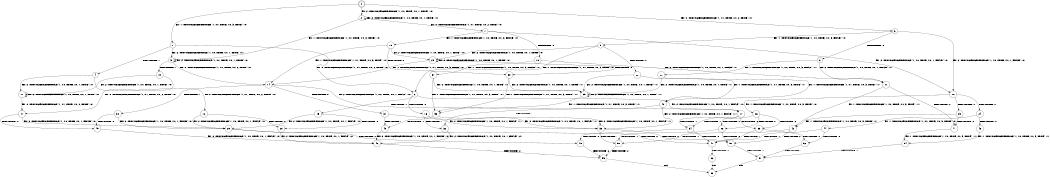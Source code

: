 digraph BCG {
size = "7, 10.5";
center = TRUE;
node [shape = circle];
0 [peripheries = 2];
0 -> 1 [label = "EX !1 !ATOMIC_EXCH_BRANCH (1, +0, TRUE, +0, 3, TRUE) !:0:"];
0 -> 2 [label = "EX !2 !ATOMIC_EXCH_BRANCH (1, +0, TRUE, +0, 1, TRUE) !:0:"];
0 -> 3 [label = "EX !0 !ATOMIC_EXCH_BRANCH (1, +1, TRUE, +0, 2, TRUE) !:0:"];
1 -> 4 [label = "TERMINATE !1"];
1 -> 5 [label = "EX !2 !ATOMIC_EXCH_BRANCH (1, +0, TRUE, +0, 1, TRUE) !:0:"];
1 -> 6 [label = "EX !0 !ATOMIC_EXCH_BRANCH (1, +1, TRUE, +0, 2, TRUE) !:0:"];
2 -> 5 [label = "EX !1 !ATOMIC_EXCH_BRANCH (1, +0, TRUE, +0, 3, TRUE) !:0:"];
2 -> 7 [label = "EX !0 !ATOMIC_EXCH_BRANCH (1, +1, TRUE, +0, 2, TRUE) !:0:"];
2 -> 2 [label = "EX !2 !ATOMIC_EXCH_BRANCH (1, +0, TRUE, +0, 1, TRUE) !:0:"];
3 -> 8 [label = "TERMINATE !0"];
3 -> 9 [label = "EX !1 !ATOMIC_EXCH_BRANCH (1, +0, TRUE, +0, 3, FALSE) !:0:"];
3 -> 10 [label = "EX !2 !ATOMIC_EXCH_BRANCH (1, +0, TRUE, +0, 1, FALSE) !:0:"];
4 -> 11 [label = "EX !2 !ATOMIC_EXCH_BRANCH (1, +0, TRUE, +0, 1, TRUE) !:0:"];
4 -> 12 [label = "EX !0 !ATOMIC_EXCH_BRANCH (1, +1, TRUE, +0, 2, TRUE) !:0:"];
5 -> 13 [label = "TERMINATE !1"];
5 -> 14 [label = "EX !0 !ATOMIC_EXCH_BRANCH (1, +1, TRUE, +0, 2, TRUE) !:0:"];
5 -> 5 [label = "EX !2 !ATOMIC_EXCH_BRANCH (1, +0, TRUE, +0, 1, TRUE) !:0:"];
6 -> 15 [label = "TERMINATE !1"];
6 -> 16 [label = "TERMINATE !0"];
6 -> 17 [label = "EX !2 !ATOMIC_EXCH_BRANCH (1, +0, TRUE, +0, 1, FALSE) !:0:"];
7 -> 18 [label = "TERMINATE !0"];
7 -> 19 [label = "EX !1 !ATOMIC_EXCH_BRANCH (1, +0, TRUE, +0, 3, FALSE) !:0:"];
7 -> 10 [label = "EX !2 !ATOMIC_EXCH_BRANCH (1, +0, TRUE, +0, 1, FALSE) !:0:"];
8 -> 20 [label = "EX !1 !ATOMIC_EXCH_BRANCH (1, +0, TRUE, +0, 3, FALSE) !:1:"];
8 -> 21 [label = "EX !2 !ATOMIC_EXCH_BRANCH (1, +0, TRUE, +0, 1, FALSE) !:1:"];
9 -> 22 [label = "TERMINATE !0"];
9 -> 23 [label = "EX !2 !ATOMIC_EXCH_BRANCH (1, +0, TRUE, +0, 1, TRUE) !:0:"];
9 -> 6 [label = "EX !1 !ATOMIC_EXCH_BRANCH (1, +1, TRUE, +0, 3, TRUE) !:0:"];
10 -> 24 [label = "TERMINATE !2"];
10 -> 25 [label = "TERMINATE !0"];
10 -> 26 [label = "EX !1 !ATOMIC_EXCH_BRANCH (1, +0, TRUE, +0, 3, TRUE) !:0:"];
11 -> 27 [label = "EX !0 !ATOMIC_EXCH_BRANCH (1, +1, TRUE, +0, 2, TRUE) !:0:"];
11 -> 11 [label = "EX !2 !ATOMIC_EXCH_BRANCH (1, +0, TRUE, +0, 1, TRUE) !:0:"];
12 -> 28 [label = "TERMINATE !0"];
12 -> 29 [label = "EX !2 !ATOMIC_EXCH_BRANCH (1, +0, TRUE, +0, 1, FALSE) !:0:"];
13 -> 27 [label = "EX !0 !ATOMIC_EXCH_BRANCH (1, +1, TRUE, +0, 2, TRUE) !:0:"];
13 -> 11 [label = "EX !2 !ATOMIC_EXCH_BRANCH (1, +0, TRUE, +0, 1, TRUE) !:0:"];
14 -> 30 [label = "TERMINATE !1"];
14 -> 31 [label = "TERMINATE !0"];
14 -> 17 [label = "EX !2 !ATOMIC_EXCH_BRANCH (1, +0, TRUE, +0, 1, FALSE) !:0:"];
15 -> 28 [label = "TERMINATE !0"];
15 -> 29 [label = "EX !2 !ATOMIC_EXCH_BRANCH (1, +0, TRUE, +0, 1, FALSE) !:0:"];
16 -> 32 [label = "TERMINATE !1"];
16 -> 33 [label = "EX !2 !ATOMIC_EXCH_BRANCH (1, +0, TRUE, +0, 1, FALSE) !:1:"];
17 -> 34 [label = "TERMINATE !1"];
17 -> 35 [label = "TERMINATE !2"];
17 -> 36 [label = "TERMINATE !0"];
18 -> 37 [label = "EX !1 !ATOMIC_EXCH_BRANCH (1, +0, TRUE, +0, 3, FALSE) !:1:"];
18 -> 21 [label = "EX !2 !ATOMIC_EXCH_BRANCH (1, +0, TRUE, +0, 1, FALSE) !:1:"];
19 -> 38 [label = "TERMINATE !0"];
19 -> 23 [label = "EX !2 !ATOMIC_EXCH_BRANCH (1, +0, TRUE, +0, 1, TRUE) !:0:"];
19 -> 14 [label = "EX !1 !ATOMIC_EXCH_BRANCH (1, +1, TRUE, +0, 3, TRUE) !:0:"];
20 -> 39 [label = "EX !2 !ATOMIC_EXCH_BRANCH (1, +0, TRUE, +0, 1, TRUE) !:1:"];
20 -> 40 [label = "EX !1 !ATOMIC_EXCH_BRANCH (1, +1, TRUE, +0, 3, TRUE) !:1:"];
21 -> 41 [label = "TERMINATE !2"];
21 -> 42 [label = "EX !1 !ATOMIC_EXCH_BRANCH (1, +0, TRUE, +0, 3, TRUE) !:1:"];
22 -> 39 [label = "EX !2 !ATOMIC_EXCH_BRANCH (1, +0, TRUE, +0, 1, TRUE) !:1:"];
22 -> 40 [label = "EX !1 !ATOMIC_EXCH_BRANCH (1, +1, TRUE, +0, 3, TRUE) !:1:"];
23 -> 38 [label = "TERMINATE !0"];
23 -> 23 [label = "EX !2 !ATOMIC_EXCH_BRANCH (1, +0, TRUE, +0, 1, TRUE) !:0:"];
23 -> 14 [label = "EX !1 !ATOMIC_EXCH_BRANCH (1, +1, TRUE, +0, 3, TRUE) !:0:"];
24 -> 43 [label = "TERMINATE !0"];
24 -> 44 [label = "EX !1 !ATOMIC_EXCH_BRANCH (1, +0, TRUE, +0, 3, TRUE) !:0:"];
25 -> 41 [label = "TERMINATE !2"];
25 -> 42 [label = "EX !1 !ATOMIC_EXCH_BRANCH (1, +0, TRUE, +0, 3, TRUE) !:1:"];
26 -> 34 [label = "TERMINATE !1"];
26 -> 35 [label = "TERMINATE !2"];
26 -> 36 [label = "TERMINATE !0"];
27 -> 45 [label = "TERMINATE !0"];
27 -> 29 [label = "EX !2 !ATOMIC_EXCH_BRANCH (1, +0, TRUE, +0, 1, FALSE) !:0:"];
28 -> 46 [label = "EX !2 !ATOMIC_EXCH_BRANCH (1, +0, TRUE, +0, 1, FALSE) !:2:"];
29 -> 47 [label = "TERMINATE !2"];
29 -> 48 [label = "TERMINATE !0"];
30 -> 45 [label = "TERMINATE !0"];
30 -> 29 [label = "EX !2 !ATOMIC_EXCH_BRANCH (1, +0, TRUE, +0, 1, FALSE) !:0:"];
31 -> 49 [label = "TERMINATE !1"];
31 -> 33 [label = "EX !2 !ATOMIC_EXCH_BRANCH (1, +0, TRUE, +0, 1, FALSE) !:1:"];
32 -> 46 [label = "EX !2 !ATOMIC_EXCH_BRANCH (1, +0, TRUE, +0, 1, FALSE) !:2:"];
33 -> 50 [label = "TERMINATE !1"];
33 -> 51 [label = "TERMINATE !2"];
34 -> 47 [label = "TERMINATE !2"];
34 -> 48 [label = "TERMINATE !0"];
35 -> 47 [label = "TERMINATE !1"];
35 -> 52 [label = "TERMINATE !0"];
36 -> 50 [label = "TERMINATE !1"];
36 -> 51 [label = "TERMINATE !2"];
37 -> 39 [label = "EX !2 !ATOMIC_EXCH_BRANCH (1, +0, TRUE, +0, 1, TRUE) !:1:"];
37 -> 53 [label = "EX !1 !ATOMIC_EXCH_BRANCH (1, +1, TRUE, +0, 3, TRUE) !:1:"];
38 -> 39 [label = "EX !2 !ATOMIC_EXCH_BRANCH (1, +0, TRUE, +0, 1, TRUE) !:1:"];
38 -> 53 [label = "EX !1 !ATOMIC_EXCH_BRANCH (1, +1, TRUE, +0, 3, TRUE) !:1:"];
39 -> 39 [label = "EX !2 !ATOMIC_EXCH_BRANCH (1, +0, TRUE, +0, 1, TRUE) !:1:"];
39 -> 53 [label = "EX !1 !ATOMIC_EXCH_BRANCH (1, +1, TRUE, +0, 3, TRUE) !:1:"];
40 -> 32 [label = "TERMINATE !1"];
40 -> 33 [label = "EX !2 !ATOMIC_EXCH_BRANCH (1, +0, TRUE, +0, 1, FALSE) !:1:"];
41 -> 54 [label = "EX !1 !ATOMIC_EXCH_BRANCH (1, +0, TRUE, +0, 3, TRUE) !:1:"];
42 -> 50 [label = "TERMINATE !1"];
42 -> 51 [label = "TERMINATE !2"];
43 -> 54 [label = "EX !1 !ATOMIC_EXCH_BRANCH (1, +0, TRUE, +0, 3, TRUE) !:1:"];
44 -> 47 [label = "TERMINATE !1"];
44 -> 52 [label = "TERMINATE !0"];
45 -> 46 [label = "EX !2 !ATOMIC_EXCH_BRANCH (1, +0, TRUE, +0, 1, FALSE) !:2:"];
46 -> 55 [label = "TERMINATE !2"];
47 -> 56 [label = "TERMINATE !0"];
48 -> 55 [label = "TERMINATE !2"];
49 -> 46 [label = "EX !2 !ATOMIC_EXCH_BRANCH (1, +0, TRUE, +0, 1, FALSE) !:2:"];
50 -> 55 [label = "TERMINATE !2"];
51 -> 57 [label = "TERMINATE !1"];
52 -> 57 [label = "TERMINATE !1"];
53 -> 49 [label = "TERMINATE !1"];
53 -> 33 [label = "EX !2 !ATOMIC_EXCH_BRANCH (1, +0, TRUE, +0, 1, FALSE) !:1:"];
54 -> 57 [label = "TERMINATE !1"];
55 -> 58 [label = "exit"];
56 -> 58 [label = "exit"];
57 -> 58 [label = "exit"];
}
